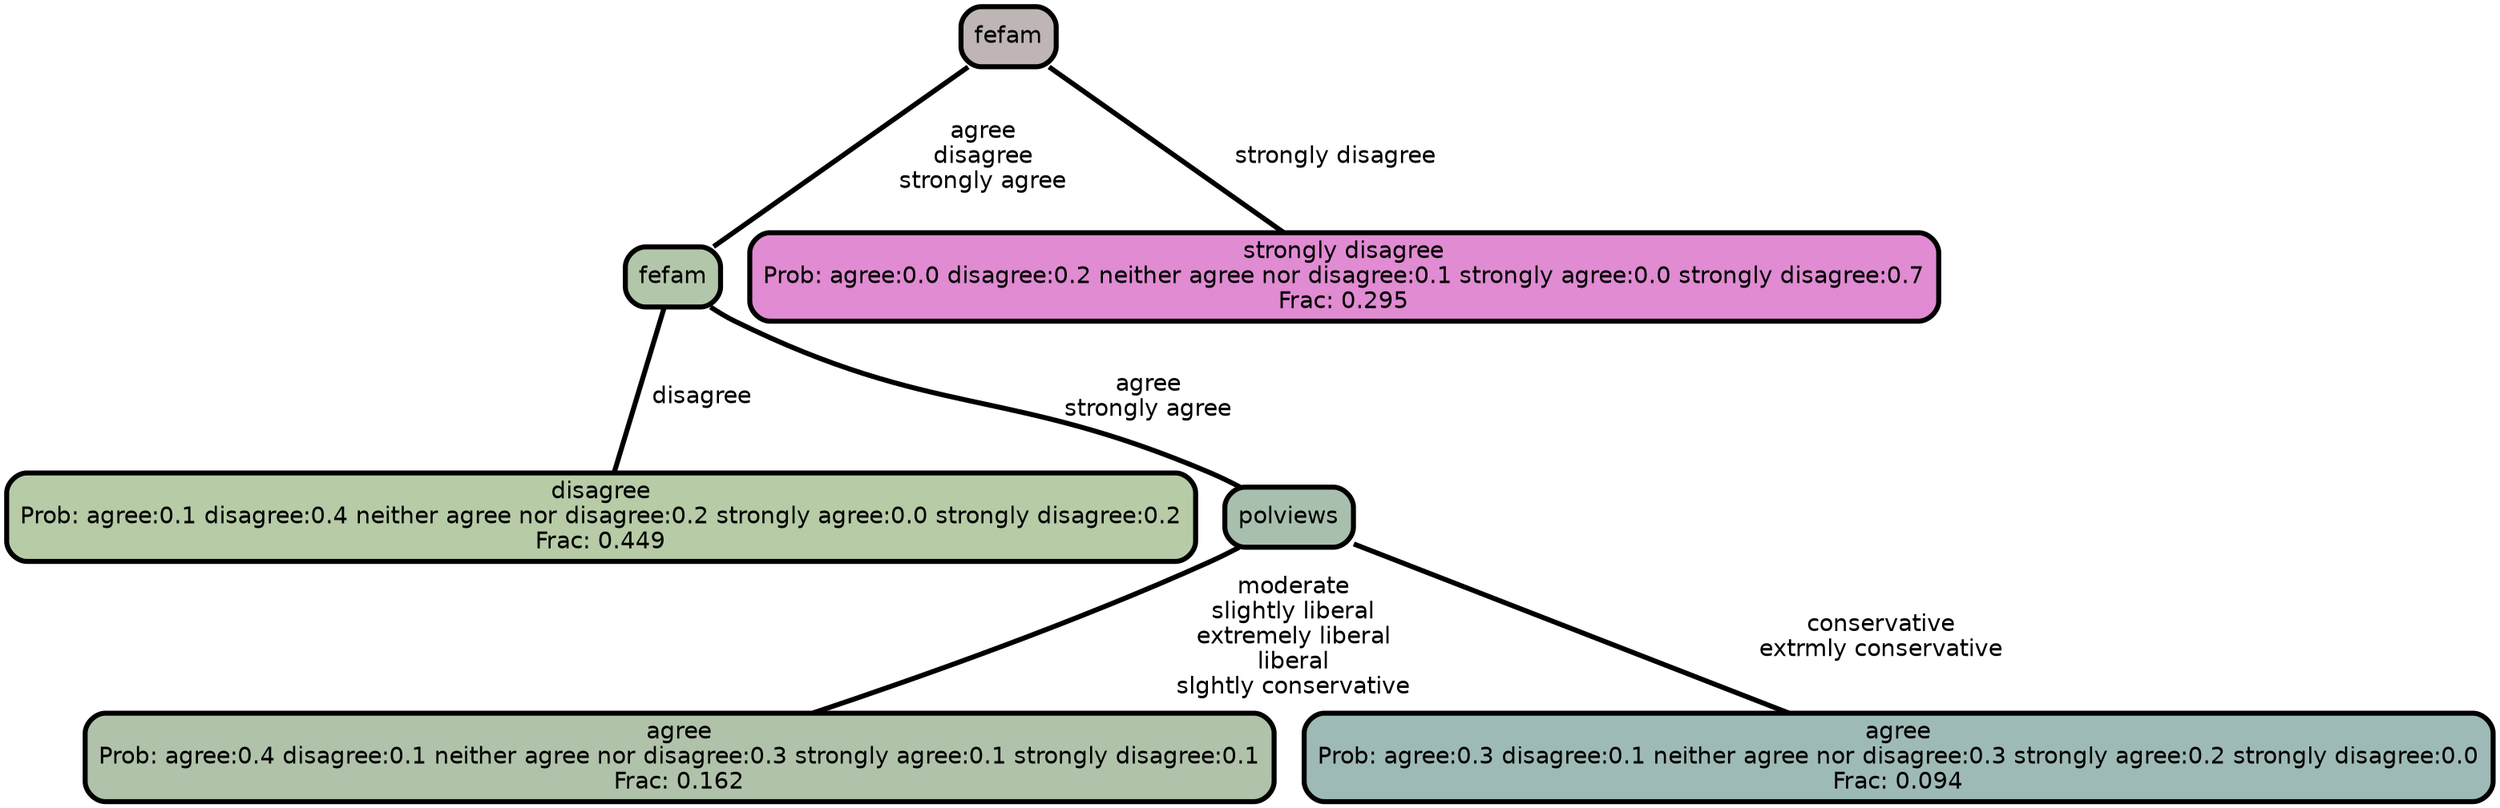 graph Tree {
node [shape=box, style="filled, rounded",color="black",penwidth="3",fontcolor="black",                 fontname=helvetica] ;
graph [ranksep="0 equally", splines=straight,                 bgcolor=transparent, dpi=200] ;
edge [fontname=helvetica, color=black] ;
0 [label="disagree
Prob: agree:0.1 disagree:0.4 neither agree nor disagree:0.2 strongly agree:0.0 strongly disagree:0.2
Frac: 0.449", fillcolor="#b6cba6"] ;
1 [label="fefam", fillcolor="#b2c7a9"] ;
2 [label="agree
Prob: agree:0.4 disagree:0.1 neither agree nor disagree:0.3 strongly agree:0.1 strongly disagree:0.1
Frac: 0.162", fillcolor="#b0c2aa"] ;
3 [label="polviews", fillcolor="#a9bfae"] ;
4 [label="agree
Prob: agree:0.3 disagree:0.1 neither agree nor disagree:0.3 strongly agree:0.2 strongly disagree:0.0
Frac: 0.094", fillcolor="#9ebab6"] ;
5 [label="fefam", fillcolor="#bfb5b5"] ;
6 [label="strongly disagree
Prob: agree:0.0 disagree:0.2 neither agree nor disagree:0.1 strongly agree:0.0 strongly disagree:0.7
Frac: 0.295", fillcolor="#e08bd2"] ;
1 -- 0 [label=" disagree",penwidth=3] ;
1 -- 3 [label=" agree\n strongly agree",penwidth=3] ;
3 -- 2 [label=" moderate\n slightly liberal\n extremely liberal\n liberal\n slghtly conservative",penwidth=3] ;
3 -- 4 [label=" conservative\n extrmly conservative",penwidth=3] ;
5 -- 1 [label=" agree\n disagree\n strongly agree",penwidth=3] ;
5 -- 6 [label=" strongly disagree",penwidth=3] ;
{rank = same;}}
